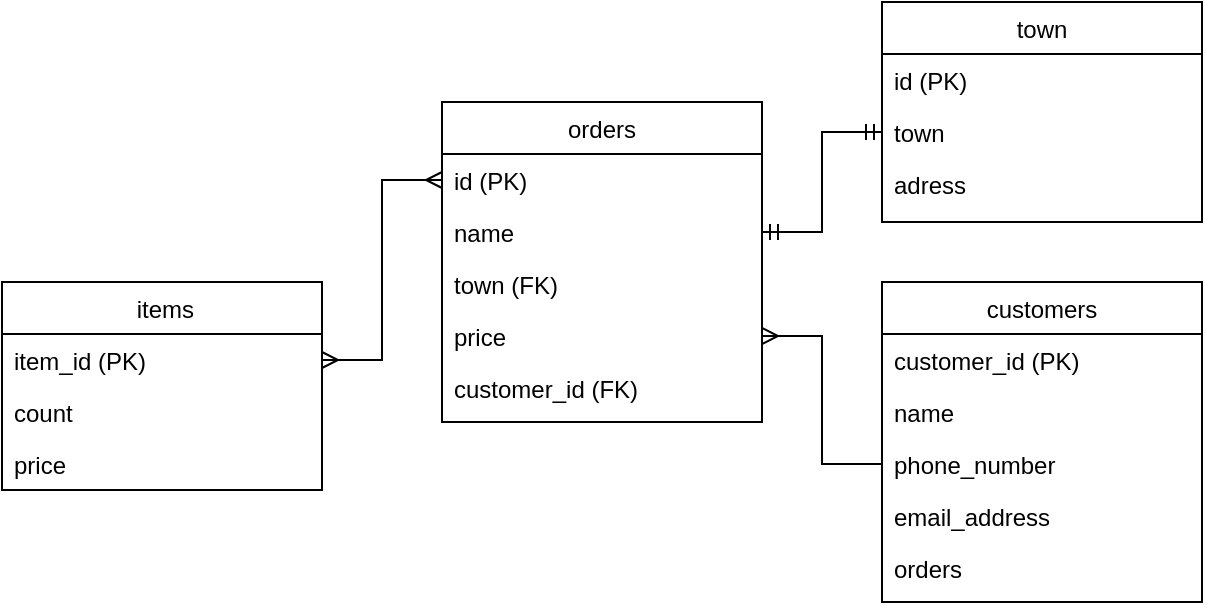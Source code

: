 <mxfile version="26.0.6">
  <diagram id="C5RBs43oDa-KdzZeNtuy" name="Page-1">
    <mxGraphModel dx="662" dy="601" grid="1" gridSize="10" guides="1" tooltips="1" connect="1" arrows="1" fold="1" page="1" pageScale="1" pageWidth="827" pageHeight="1169" math="0" shadow="0">
      <root>
        <mxCell id="WIyWlLk6GJQsqaUBKTNV-0" />
        <mxCell id="WIyWlLk6GJQsqaUBKTNV-1" parent="WIyWlLk6GJQsqaUBKTNV-0" />
        <mxCell id="zkfFHV4jXpPFQw0GAbJ--0" value="orders" style="swimlane;fontStyle=0;align=center;verticalAlign=top;childLayout=stackLayout;horizontal=1;startSize=26;horizontalStack=0;resizeParent=1;resizeLast=0;collapsible=1;marginBottom=0;rounded=0;shadow=0;strokeWidth=1;" parent="WIyWlLk6GJQsqaUBKTNV-1" vertex="1">
          <mxGeometry x="330" y="170" width="160" height="160" as="geometry">
            <mxRectangle x="230" y="140" width="160" height="26" as="alternateBounds" />
          </mxGeometry>
        </mxCell>
        <mxCell id="zkfFHV4jXpPFQw0GAbJ--1" value="id (PK)" style="text;align=left;verticalAlign=top;spacingLeft=4;spacingRight=4;overflow=hidden;rotatable=0;points=[[0,0.5],[1,0.5]];portConstraint=eastwest;" parent="zkfFHV4jXpPFQw0GAbJ--0" vertex="1">
          <mxGeometry y="26" width="160" height="26" as="geometry" />
        </mxCell>
        <mxCell id="zkfFHV4jXpPFQw0GAbJ--2" value="name" style="text;align=left;verticalAlign=top;spacingLeft=4;spacingRight=4;overflow=hidden;rotatable=0;points=[[0,0.5],[1,0.5]];portConstraint=eastwest;rounded=0;shadow=0;html=0;" parent="zkfFHV4jXpPFQw0GAbJ--0" vertex="1">
          <mxGeometry y="52" width="160" height="26" as="geometry" />
        </mxCell>
        <mxCell id="zkfFHV4jXpPFQw0GAbJ--3" value="town (FK)" style="text;align=left;verticalAlign=top;spacingLeft=4;spacingRight=4;overflow=hidden;rotatable=0;points=[[0,0.5],[1,0.5]];portConstraint=eastwest;rounded=0;shadow=0;html=0;" parent="zkfFHV4jXpPFQw0GAbJ--0" vertex="1">
          <mxGeometry y="78" width="160" height="26" as="geometry" />
        </mxCell>
        <mxCell id="UngXP3My2L1Fz_AbiHje-6" value="price" style="text;align=left;verticalAlign=top;spacingLeft=4;spacingRight=4;overflow=hidden;rotatable=0;points=[[0,0.5],[1,0.5]];portConstraint=eastwest;rounded=0;shadow=0;html=0;" parent="zkfFHV4jXpPFQw0GAbJ--0" vertex="1">
          <mxGeometry y="104" width="160" height="26" as="geometry" />
        </mxCell>
        <mxCell id="UngXP3My2L1Fz_AbiHje-7" value="customer_id (FK)" style="text;align=left;verticalAlign=top;spacingLeft=4;spacingRight=4;overflow=hidden;rotatable=0;points=[[0,0.5],[1,0.5]];portConstraint=eastwest;rounded=0;shadow=0;html=0;" parent="zkfFHV4jXpPFQw0GAbJ--0" vertex="1">
          <mxGeometry y="130" width="160" height="26" as="geometry" />
        </mxCell>
        <mxCell id="UngXP3My2L1Fz_AbiHje-0" value="town" style="swimlane;fontStyle=0;align=center;verticalAlign=top;childLayout=stackLayout;horizontal=1;startSize=26;horizontalStack=0;resizeParent=1;resizeLast=0;collapsible=1;marginBottom=0;rounded=0;shadow=0;strokeWidth=1;" parent="WIyWlLk6GJQsqaUBKTNV-1" vertex="1">
          <mxGeometry x="550" y="120" width="160" height="110" as="geometry">
            <mxRectangle x="230" y="140" width="160" height="26" as="alternateBounds" />
          </mxGeometry>
        </mxCell>
        <mxCell id="UngXP3My2L1Fz_AbiHje-22" value="id (PK)" style="text;align=left;verticalAlign=top;spacingLeft=4;spacingRight=4;overflow=hidden;rotatable=0;points=[[0,0.5],[1,0.5]];portConstraint=eastwest;" parent="UngXP3My2L1Fz_AbiHje-0" vertex="1">
          <mxGeometry y="26" width="160" height="26" as="geometry" />
        </mxCell>
        <mxCell id="UngXP3My2L1Fz_AbiHje-1" value="town" style="text;align=left;verticalAlign=top;spacingLeft=4;spacingRight=4;overflow=hidden;rotatable=0;points=[[0,0.5],[1,0.5]];portConstraint=eastwest;" parent="UngXP3My2L1Fz_AbiHje-0" vertex="1">
          <mxGeometry y="52" width="160" height="26" as="geometry" />
        </mxCell>
        <mxCell id="UngXP3My2L1Fz_AbiHje-2" value="adress" style="text;align=left;verticalAlign=top;spacingLeft=4;spacingRight=4;overflow=hidden;rotatable=0;points=[[0,0.5],[1,0.5]];portConstraint=eastwest;rounded=0;shadow=0;html=0;" parent="UngXP3My2L1Fz_AbiHje-0" vertex="1">
          <mxGeometry y="78" width="160" height="28" as="geometry" />
        </mxCell>
        <mxCell id="UngXP3My2L1Fz_AbiHje-9" value="customers" style="swimlane;fontStyle=0;align=center;verticalAlign=top;childLayout=stackLayout;horizontal=1;startSize=26;horizontalStack=0;resizeParent=1;resizeLast=0;collapsible=1;marginBottom=0;rounded=0;shadow=0;strokeWidth=1;" parent="WIyWlLk6GJQsqaUBKTNV-1" vertex="1">
          <mxGeometry x="550" y="260" width="160" height="160" as="geometry">
            <mxRectangle x="230" y="140" width="160" height="26" as="alternateBounds" />
          </mxGeometry>
        </mxCell>
        <mxCell id="UngXP3My2L1Fz_AbiHje-21" value="customer_id (PK)" style="text;align=left;verticalAlign=top;spacingLeft=4;spacingRight=4;overflow=hidden;rotatable=0;points=[[0,0.5],[1,0.5]];portConstraint=eastwest;rounded=0;shadow=0;html=0;" parent="UngXP3My2L1Fz_AbiHje-9" vertex="1">
          <mxGeometry y="26" width="160" height="26" as="geometry" />
        </mxCell>
        <mxCell id="UngXP3My2L1Fz_AbiHje-10" value="name" style="text;align=left;verticalAlign=top;spacingLeft=4;spacingRight=4;overflow=hidden;rotatable=0;points=[[0,0.5],[1,0.5]];portConstraint=eastwest;" parent="UngXP3My2L1Fz_AbiHje-9" vertex="1">
          <mxGeometry y="52" width="160" height="26" as="geometry" />
        </mxCell>
        <mxCell id="UngXP3My2L1Fz_AbiHje-11" value="phone_number" style="text;align=left;verticalAlign=top;spacingLeft=4;spacingRight=4;overflow=hidden;rotatable=0;points=[[0,0.5],[1,0.5]];portConstraint=eastwest;rounded=0;shadow=0;html=0;" parent="UngXP3My2L1Fz_AbiHje-9" vertex="1">
          <mxGeometry y="78" width="160" height="26" as="geometry" />
        </mxCell>
        <mxCell id="UngXP3My2L1Fz_AbiHje-12" value="email_address" style="text;align=left;verticalAlign=top;spacingLeft=4;spacingRight=4;overflow=hidden;rotatable=0;points=[[0,0.5],[1,0.5]];portConstraint=eastwest;rounded=0;shadow=0;html=0;" parent="UngXP3My2L1Fz_AbiHje-9" vertex="1">
          <mxGeometry y="104" width="160" height="26" as="geometry" />
        </mxCell>
        <mxCell id="UngXP3My2L1Fz_AbiHje-33" value="orders" style="text;align=left;verticalAlign=top;spacingLeft=4;spacingRight=4;overflow=hidden;rotatable=0;points=[[0,0.5],[1,0.5]];portConstraint=eastwest;rounded=0;shadow=0;html=0;" parent="UngXP3My2L1Fz_AbiHje-9" vertex="1">
          <mxGeometry y="130" width="160" height="26" as="geometry" />
        </mxCell>
        <mxCell id="UngXP3My2L1Fz_AbiHje-15" value=" items" style="swimlane;fontStyle=0;align=center;verticalAlign=top;childLayout=stackLayout;horizontal=1;startSize=26;horizontalStack=0;resizeParent=1;resizeLast=0;collapsible=1;marginBottom=0;rounded=0;shadow=0;strokeWidth=1;" parent="WIyWlLk6GJQsqaUBKTNV-1" vertex="1">
          <mxGeometry x="110" y="260" width="160" height="104" as="geometry">
            <mxRectangle x="230" y="140" width="160" height="26" as="alternateBounds" />
          </mxGeometry>
        </mxCell>
        <mxCell id="UngXP3My2L1Fz_AbiHje-16" value="item_id (PK)" style="text;align=left;verticalAlign=top;spacingLeft=4;spacingRight=4;overflow=hidden;rotatable=0;points=[[0,0.5],[1,0.5]];portConstraint=eastwest;" parent="UngXP3My2L1Fz_AbiHje-15" vertex="1">
          <mxGeometry y="26" width="160" height="26" as="geometry" />
        </mxCell>
        <mxCell id="UngXP3My2L1Fz_AbiHje-17" value="count" style="text;align=left;verticalAlign=top;spacingLeft=4;spacingRight=4;overflow=hidden;rotatable=0;points=[[0,0.5],[1,0.5]];portConstraint=eastwest;rounded=0;shadow=0;html=0;" parent="UngXP3My2L1Fz_AbiHje-15" vertex="1">
          <mxGeometry y="52" width="160" height="26" as="geometry" />
        </mxCell>
        <mxCell id="UngXP3My2L1Fz_AbiHje-18" value="price" style="text;align=left;verticalAlign=top;spacingLeft=4;spacingRight=4;overflow=hidden;rotatable=0;points=[[0,0.5],[1,0.5]];portConstraint=eastwest;rounded=0;shadow=0;html=0;" parent="UngXP3My2L1Fz_AbiHje-15" vertex="1">
          <mxGeometry y="78" width="160" height="26" as="geometry" />
        </mxCell>
        <mxCell id="UngXP3My2L1Fz_AbiHje-26" value="" style="edgeStyle=entityRelationEdgeStyle;fontSize=12;html=1;endArrow=ERmany;startArrow=ERmany;rounded=0;entryX=0;entryY=0.5;entryDx=0;entryDy=0;" parent="WIyWlLk6GJQsqaUBKTNV-1" source="UngXP3My2L1Fz_AbiHje-16" target="zkfFHV4jXpPFQw0GAbJ--1" edge="1">
          <mxGeometry width="100" height="100" relative="1" as="geometry">
            <mxPoint x="290" y="490" as="sourcePoint" />
            <mxPoint x="390" y="390" as="targetPoint" />
          </mxGeometry>
        </mxCell>
        <mxCell id="jItS3as5ylw978Wve6E_-1" value="" style="edgeStyle=entityRelationEdgeStyle;fontSize=12;html=1;endArrow=ERmany;rounded=0;entryX=1;entryY=0.5;entryDx=0;entryDy=0;exitX=0;exitY=0.5;exitDx=0;exitDy=0;" edge="1" parent="WIyWlLk6GJQsqaUBKTNV-1" source="UngXP3My2L1Fz_AbiHje-11" target="UngXP3My2L1Fz_AbiHje-6">
          <mxGeometry width="100" height="100" relative="1" as="geometry">
            <mxPoint x="360" y="420" as="sourcePoint" />
            <mxPoint x="460" y="320" as="targetPoint" />
          </mxGeometry>
        </mxCell>
        <mxCell id="jItS3as5ylw978Wve6E_-2" value="" style="edgeStyle=entityRelationEdgeStyle;fontSize=12;html=1;endArrow=ERmandOne;startArrow=ERmandOne;rounded=0;entryX=0;entryY=0.5;entryDx=0;entryDy=0;exitX=1;exitY=0.5;exitDx=0;exitDy=0;" edge="1" parent="WIyWlLk6GJQsqaUBKTNV-1" source="zkfFHV4jXpPFQw0GAbJ--2" target="UngXP3My2L1Fz_AbiHje-1">
          <mxGeometry width="100" height="100" relative="1" as="geometry">
            <mxPoint x="370" y="390" as="sourcePoint" />
            <mxPoint x="470" y="290" as="targetPoint" />
          </mxGeometry>
        </mxCell>
      </root>
    </mxGraphModel>
  </diagram>
</mxfile>

